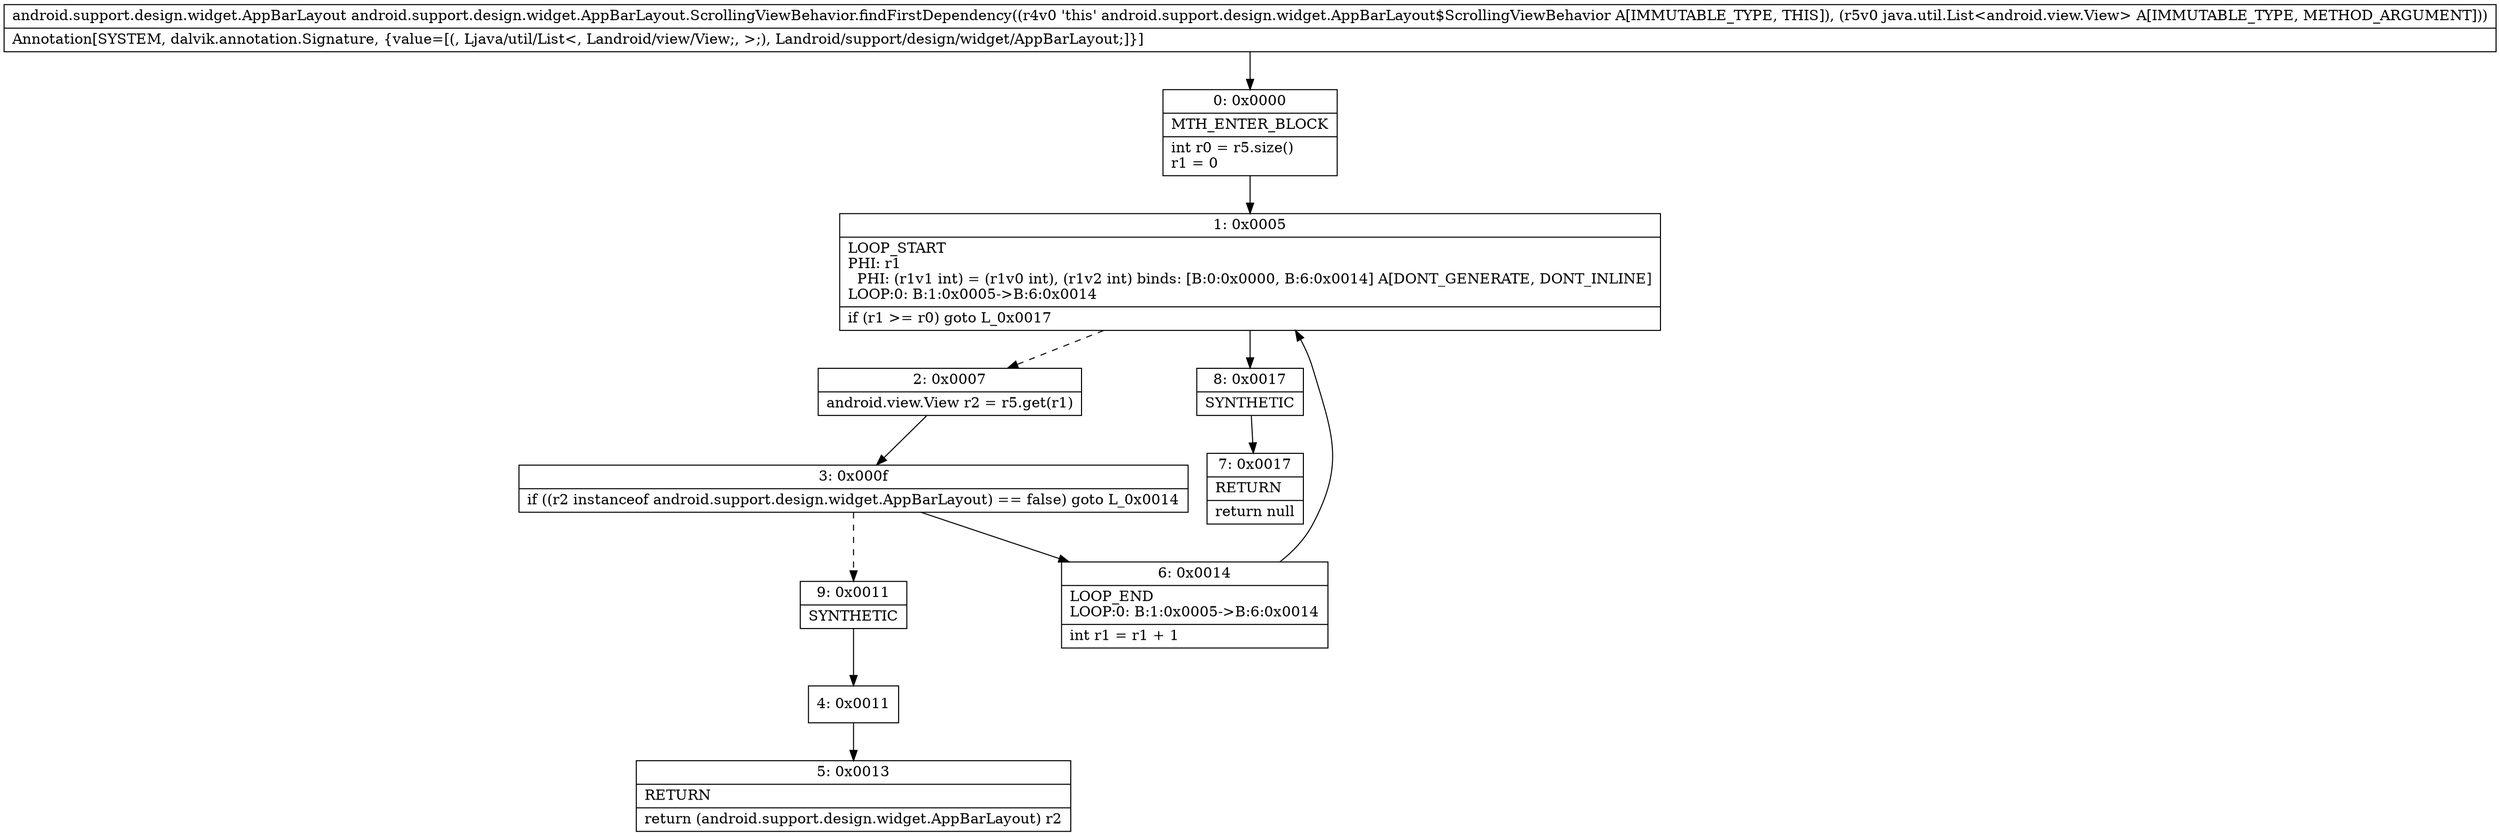 digraph "CFG forandroid.support.design.widget.AppBarLayout.ScrollingViewBehavior.findFirstDependency(Ljava\/util\/List;)Landroid\/support\/design\/widget\/AppBarLayout;" {
Node_0 [shape=record,label="{0\:\ 0x0000|MTH_ENTER_BLOCK\l|int r0 = r5.size()\lr1 = 0\l}"];
Node_1 [shape=record,label="{1\:\ 0x0005|LOOP_START\lPHI: r1 \l  PHI: (r1v1 int) = (r1v0 int), (r1v2 int) binds: [B:0:0x0000, B:6:0x0014] A[DONT_GENERATE, DONT_INLINE]\lLOOP:0: B:1:0x0005\-\>B:6:0x0014\l|if (r1 \>= r0) goto L_0x0017\l}"];
Node_2 [shape=record,label="{2\:\ 0x0007|android.view.View r2 = r5.get(r1)\l}"];
Node_3 [shape=record,label="{3\:\ 0x000f|if ((r2 instanceof android.support.design.widget.AppBarLayout) == false) goto L_0x0014\l}"];
Node_4 [shape=record,label="{4\:\ 0x0011}"];
Node_5 [shape=record,label="{5\:\ 0x0013|RETURN\l|return (android.support.design.widget.AppBarLayout) r2\l}"];
Node_6 [shape=record,label="{6\:\ 0x0014|LOOP_END\lLOOP:0: B:1:0x0005\-\>B:6:0x0014\l|int r1 = r1 + 1\l}"];
Node_7 [shape=record,label="{7\:\ 0x0017|RETURN\l|return null\l}"];
Node_8 [shape=record,label="{8\:\ 0x0017|SYNTHETIC\l}"];
Node_9 [shape=record,label="{9\:\ 0x0011|SYNTHETIC\l}"];
MethodNode[shape=record,label="{android.support.design.widget.AppBarLayout android.support.design.widget.AppBarLayout.ScrollingViewBehavior.findFirstDependency((r4v0 'this' android.support.design.widget.AppBarLayout$ScrollingViewBehavior A[IMMUTABLE_TYPE, THIS]), (r5v0 java.util.List\<android.view.View\> A[IMMUTABLE_TYPE, METHOD_ARGUMENT]))  | Annotation[SYSTEM, dalvik.annotation.Signature, \{value=[(, Ljava\/util\/List\<, Landroid\/view\/View;, \>;), Landroid\/support\/design\/widget\/AppBarLayout;]\}]\l}"];
MethodNode -> Node_0;
Node_0 -> Node_1;
Node_1 -> Node_2[style=dashed];
Node_1 -> Node_8;
Node_2 -> Node_3;
Node_3 -> Node_6;
Node_3 -> Node_9[style=dashed];
Node_4 -> Node_5;
Node_6 -> Node_1;
Node_8 -> Node_7;
Node_9 -> Node_4;
}

